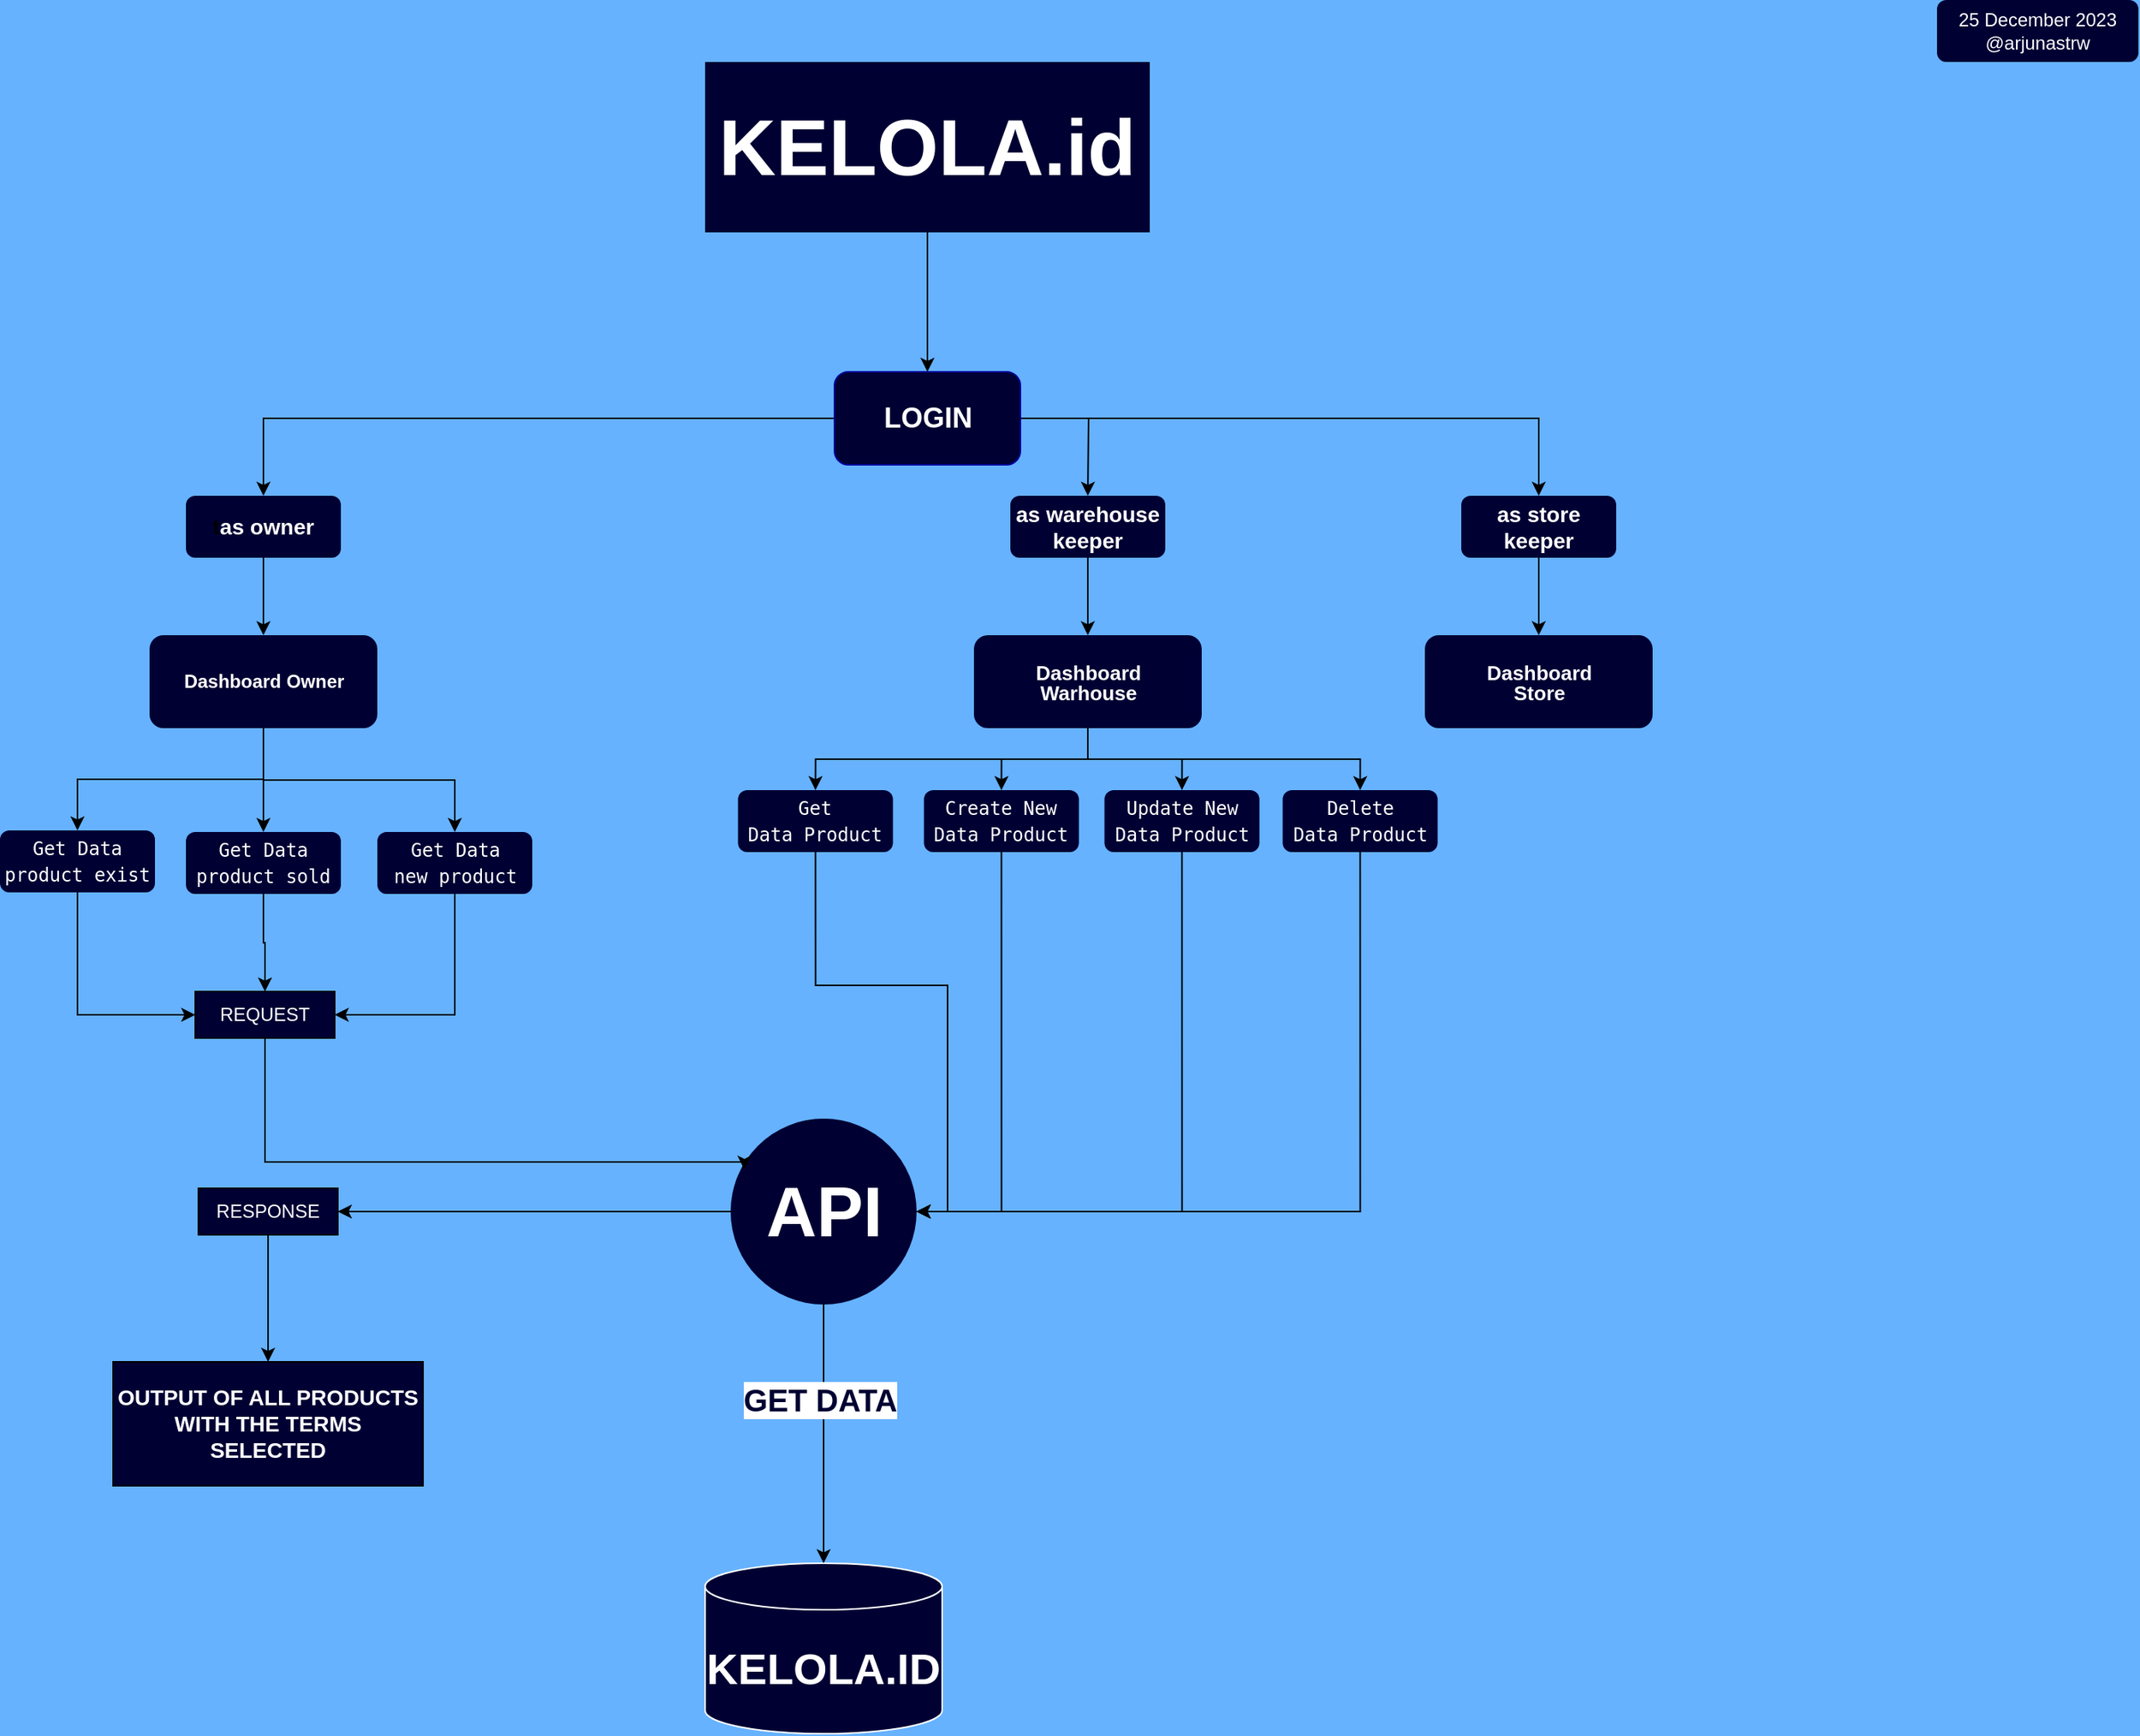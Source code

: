 <mxfile version="22.1.11" type="github">
  <diagram name="Page-1" id="40xObGimD8YpIX6pD9BG">
    <mxGraphModel dx="3176" dy="1512" grid="1" gridSize="10" guides="1" tooltips="1" connect="1" arrows="1" fold="1" page="1" pageScale="1" pageWidth="1500" pageHeight="400" background="#66B2FF" math="0" shadow="0">
      <root>
        <mxCell id="0" />
        <mxCell id="1" parent="0" />
        <mxCell id="kmPnVxHn9LJS97Qf2xmE-2" style="edgeStyle=orthogonalEdgeStyle;rounded=0;orthogonalLoop=1;jettySize=auto;html=1;" edge="1" parent="1" source="kmPnVxHn9LJS97Qf2xmE-1">
          <mxGeometry relative="1" as="geometry">
            <mxPoint x="678.5" y="280" as="targetPoint" />
          </mxGeometry>
        </mxCell>
        <mxCell id="kmPnVxHn9LJS97Qf2xmE-1" value="&lt;h1&gt;&lt;b&gt;&lt;font style=&quot;font-size: 51px;&quot;&gt;KELOLA.id&lt;/font&gt;&lt;/b&gt;&lt;/h1&gt;" style="rounded=0;whiteSpace=wrap;html=1;fillColor=#000033;fontColor=#ffffff;strokeColor=none;" vertex="1" parent="1">
          <mxGeometry x="535" y="80" width="287" height="110" as="geometry" />
        </mxCell>
        <mxCell id="kmPnVxHn9LJS97Qf2xmE-4" style="edgeStyle=orthogonalEdgeStyle;rounded=0;orthogonalLoop=1;jettySize=auto;html=1;" edge="1" parent="1" source="kmPnVxHn9LJS97Qf2xmE-3">
          <mxGeometry relative="1" as="geometry">
            <mxPoint x="782" y="360" as="targetPoint" />
          </mxGeometry>
        </mxCell>
        <mxCell id="kmPnVxHn9LJS97Qf2xmE-5" style="edgeStyle=orthogonalEdgeStyle;rounded=0;orthogonalLoop=1;jettySize=auto;html=1;exitX=0;exitY=0.5;exitDx=0;exitDy=0;entryX=0.5;entryY=0;entryDx=0;entryDy=0;" edge="1" parent="1" source="kmPnVxHn9LJS97Qf2xmE-3" target="kmPnVxHn9LJS97Qf2xmE-13">
          <mxGeometry relative="1" as="geometry">
            <mxPoint x="582" y="360" as="targetPoint" />
          </mxGeometry>
        </mxCell>
        <mxCell id="kmPnVxHn9LJS97Qf2xmE-91" style="edgeStyle=orthogonalEdgeStyle;rounded=0;orthogonalLoop=1;jettySize=auto;html=1;exitX=1;exitY=0.5;exitDx=0;exitDy=0;entryX=0.5;entryY=0;entryDx=0;entryDy=0;" edge="1" parent="1" source="kmPnVxHn9LJS97Qf2xmE-3" target="kmPnVxHn9LJS97Qf2xmE-15">
          <mxGeometry relative="1" as="geometry" />
        </mxCell>
        <mxCell id="kmPnVxHn9LJS97Qf2xmE-3" value="&lt;h2&gt;&lt;font color=&quot;#ffffff&quot;&gt;LOGIN&lt;/font&gt;&lt;/h2&gt;" style="rounded=1;whiteSpace=wrap;html=1;fillColor=#000033;strokeColor=#000099;" vertex="1" parent="1">
          <mxGeometry x="618.5" y="280" width="120" height="60" as="geometry" />
        </mxCell>
        <mxCell id="kmPnVxHn9LJS97Qf2xmE-78" style="edgeStyle=orthogonalEdgeStyle;rounded=0;orthogonalLoop=1;jettySize=auto;html=1;exitX=0.5;exitY=1;exitDx=0;exitDy=0;" edge="1" parent="1" source="kmPnVxHn9LJS97Qf2xmE-13" target="kmPnVxHn9LJS97Qf2xmE-77">
          <mxGeometry relative="1" as="geometry" />
        </mxCell>
        <mxCell id="kmPnVxHn9LJS97Qf2xmE-13" value="&lt;h3&gt;t&lt;font color=&quot;#ffffff&quot;&gt;as owner&lt;/font&gt;&lt;/h3&gt;" style="rounded=1;whiteSpace=wrap;html=1;strokeColor=none;fillColor=#000033;" vertex="1" parent="1">
          <mxGeometry x="200" y="360" width="100" height="40" as="geometry" />
        </mxCell>
        <mxCell id="kmPnVxHn9LJS97Qf2xmE-87" style="edgeStyle=orthogonalEdgeStyle;rounded=0;orthogonalLoop=1;jettySize=auto;html=1;exitX=0.5;exitY=1;exitDx=0;exitDy=0;" edge="1" parent="1" source="kmPnVxHn9LJS97Qf2xmE-14" target="kmPnVxHn9LJS97Qf2xmE-86">
          <mxGeometry relative="1" as="geometry" />
        </mxCell>
        <mxCell id="kmPnVxHn9LJS97Qf2xmE-14" value="&lt;h3&gt;as warehouse&lt;br&gt;keeper&lt;/h3&gt;" style="rounded=1;whiteSpace=wrap;html=1;strokeColor=none;fillColor=#000033;fontColor=#ffffff;" vertex="1" parent="1">
          <mxGeometry x="732" y="360" width="100" height="40" as="geometry" />
        </mxCell>
        <mxCell id="kmPnVxHn9LJS97Qf2xmE-93" style="edgeStyle=orthogonalEdgeStyle;rounded=0;orthogonalLoop=1;jettySize=auto;html=1;exitX=0.5;exitY=1;exitDx=0;exitDy=0;" edge="1" parent="1" source="kmPnVxHn9LJS97Qf2xmE-15" target="kmPnVxHn9LJS97Qf2xmE-88">
          <mxGeometry relative="1" as="geometry" />
        </mxCell>
        <mxCell id="kmPnVxHn9LJS97Qf2xmE-15" value="&lt;h3&gt;as store&lt;br&gt;keeper&lt;/h3&gt;" style="rounded=1;whiteSpace=wrap;html=1;strokeColor=none;fillColor=#000033;fontColor=#ffffff;" vertex="1" parent="1">
          <mxGeometry x="1023" y="360" width="100" height="40" as="geometry" />
        </mxCell>
        <mxCell id="kmPnVxHn9LJS97Qf2xmE-17" value="25 December 2023&lt;br&gt;@arjunastrw" style="rounded=1;whiteSpace=wrap;html=1;strokeColor=none;fillColor=#000033;fontColor=#ffffff;" vertex="1" parent="1">
          <mxGeometry x="1330" y="40" width="130" height="40" as="geometry" />
        </mxCell>
        <mxCell id="kmPnVxHn9LJS97Qf2xmE-100" style="edgeStyle=orthogonalEdgeStyle;rounded=0;orthogonalLoop=1;jettySize=auto;html=1;exitX=0.5;exitY=1;exitDx=0;exitDy=0;entryX=0;entryY=0.5;entryDx=0;entryDy=0;" edge="1" parent="1" source="kmPnVxHn9LJS97Qf2xmE-25" target="kmPnVxHn9LJS97Qf2xmE-55">
          <mxGeometry relative="1" as="geometry" />
        </mxCell>
        <mxCell id="kmPnVxHn9LJS97Qf2xmE-25" value="&lt;pre style=&quot;line-height: 40%;&quot;&gt;&lt;font color=&quot;#ffffff&quot;&gt;Get Data&lt;/font&gt;&lt;/pre&gt;&lt;pre style=&quot;line-height: 40%;&quot;&gt;&lt;font color=&quot;#ffffff&quot;&gt;product exist&lt;/font&gt;&lt;/pre&gt;" style="rounded=1;whiteSpace=wrap;html=1;strokeColor=none;fillColor=#000033;" vertex="1" parent="1">
          <mxGeometry x="80" y="576" width="100" height="40" as="geometry" />
        </mxCell>
        <mxCell id="kmPnVxHn9LJS97Qf2xmE-101" style="edgeStyle=orthogonalEdgeStyle;rounded=0;orthogonalLoop=1;jettySize=auto;html=1;exitX=0.5;exitY=1;exitDx=0;exitDy=0;entryX=0.5;entryY=0;entryDx=0;entryDy=0;" edge="1" parent="1" source="kmPnVxHn9LJS97Qf2xmE-28" target="kmPnVxHn9LJS97Qf2xmE-55">
          <mxGeometry relative="1" as="geometry" />
        </mxCell>
        <mxCell id="kmPnVxHn9LJS97Qf2xmE-28" value="&lt;pre style=&quot;line-height: 40%;&quot;&gt;&lt;font color=&quot;#ffffff&quot;&gt;Get Data&lt;/font&gt;&lt;/pre&gt;&lt;pre style=&quot;line-height: 40%;&quot;&gt;&lt;font color=&quot;#ffffff&quot;&gt;product sold&lt;/font&gt;&lt;/pre&gt;" style="rounded=1;whiteSpace=wrap;html=1;strokeColor=none;fillColor=#000033;" vertex="1" parent="1">
          <mxGeometry x="200" y="577" width="100" height="40" as="geometry" />
        </mxCell>
        <mxCell id="kmPnVxHn9LJS97Qf2xmE-99" style="edgeStyle=orthogonalEdgeStyle;rounded=0;orthogonalLoop=1;jettySize=auto;html=1;exitX=0.5;exitY=1;exitDx=0;exitDy=0;entryX=1;entryY=0.5;entryDx=0;entryDy=0;" edge="1" parent="1" source="kmPnVxHn9LJS97Qf2xmE-32" target="kmPnVxHn9LJS97Qf2xmE-55">
          <mxGeometry relative="1" as="geometry" />
        </mxCell>
        <mxCell id="kmPnVxHn9LJS97Qf2xmE-32" value="&lt;pre style=&quot;line-height: 40%;&quot;&gt;&lt;font color=&quot;#ffffff&quot;&gt;Get Data&lt;/font&gt;&lt;/pre&gt;&lt;pre style=&quot;line-height: 40%;&quot;&gt;&lt;font color=&quot;#ffffff&quot;&gt;new product&lt;/font&gt;&lt;br&gt;&lt;/pre&gt;" style="rounded=1;whiteSpace=wrap;html=1;strokeColor=none;fillColor=#000033;" vertex="1" parent="1">
          <mxGeometry x="323.5" y="577" width="100" height="40" as="geometry" />
        </mxCell>
        <mxCell id="kmPnVxHn9LJS97Qf2xmE-105" style="edgeStyle=orthogonalEdgeStyle;rounded=0;orthogonalLoop=1;jettySize=auto;html=1;exitX=0;exitY=0.5;exitDx=0;exitDy=0;entryX=1;entryY=0.5;entryDx=0;entryDy=0;" edge="1" parent="1" source="kmPnVxHn9LJS97Qf2xmE-35" target="kmPnVxHn9LJS97Qf2xmE-71">
          <mxGeometry relative="1" as="geometry">
            <mxPoint x="323.0" y="822.615" as="targetPoint" />
          </mxGeometry>
        </mxCell>
        <mxCell id="kmPnVxHn9LJS97Qf2xmE-35" value="&lt;h1&gt;&lt;font style=&quot;font-size: 45px;&quot; color=&quot;#ffffff&quot;&gt;API&lt;/font&gt;&lt;/h1&gt;" style="ellipse;whiteSpace=wrap;html=1;aspect=fixed;strokeColor=none;fillColor=#000033;" vertex="1" parent="1">
          <mxGeometry x="551.5" y="762" width="120" height="120" as="geometry" />
        </mxCell>
        <mxCell id="kmPnVxHn9LJS97Qf2xmE-55" value="&lt;font color=&quot;#ffffff&quot;&gt;REQUEST&lt;/font&gt;" style="whiteSpace=wrap;html=1;fillColor=#000033;" vertex="1" parent="1">
          <mxGeometry x="206" y="680" width="90" height="30" as="geometry" />
        </mxCell>
        <mxCell id="kmPnVxHn9LJS97Qf2xmE-106" style="edgeStyle=orthogonalEdgeStyle;rounded=0;orthogonalLoop=1;jettySize=auto;html=1;exitX=0.5;exitY=1;exitDx=0;exitDy=0;entryX=0.5;entryY=0;entryDx=0;entryDy=0;" edge="1" parent="1" source="kmPnVxHn9LJS97Qf2xmE-71" target="kmPnVxHn9LJS97Qf2xmE-73">
          <mxGeometry relative="1" as="geometry" />
        </mxCell>
        <mxCell id="kmPnVxHn9LJS97Qf2xmE-71" value="&lt;font color=&quot;#ffffff&quot;&gt;RESPONSE&lt;/font&gt;" style="whiteSpace=wrap;html=1;fillColor=#000033;" vertex="1" parent="1">
          <mxGeometry x="208" y="807" width="90" height="30" as="geometry" />
        </mxCell>
        <mxCell id="kmPnVxHn9LJS97Qf2xmE-73" value="&lt;font color=&quot;#ffffff&quot;&gt;&lt;h3&gt;OUTPUT OF ALL PRODUCTS&lt;br&gt;WITH THE TERMS SELECTED&lt;/h3&gt;&lt;/font&gt;" style="whiteSpace=wrap;html=1;fillColor=#000033;" vertex="1" parent="1">
          <mxGeometry x="153" y="919" width="200" height="80" as="geometry" />
        </mxCell>
        <mxCell id="kmPnVxHn9LJS97Qf2xmE-79" style="edgeStyle=orthogonalEdgeStyle;rounded=0;orthogonalLoop=1;jettySize=auto;html=1;exitX=0.5;exitY=1;exitDx=0;exitDy=0;entryX=0.5;entryY=0;entryDx=0;entryDy=0;" edge="1" parent="1" source="kmPnVxHn9LJS97Qf2xmE-77" target="kmPnVxHn9LJS97Qf2xmE-25">
          <mxGeometry relative="1" as="geometry" />
        </mxCell>
        <mxCell id="kmPnVxHn9LJS97Qf2xmE-80" style="edgeStyle=orthogonalEdgeStyle;rounded=0;orthogonalLoop=1;jettySize=auto;html=1;exitX=0.5;exitY=1;exitDx=0;exitDy=0;" edge="1" parent="1" source="kmPnVxHn9LJS97Qf2xmE-77" target="kmPnVxHn9LJS97Qf2xmE-28">
          <mxGeometry relative="1" as="geometry" />
        </mxCell>
        <mxCell id="kmPnVxHn9LJS97Qf2xmE-97" style="edgeStyle=orthogonalEdgeStyle;rounded=0;orthogonalLoop=1;jettySize=auto;html=1;exitX=0.5;exitY=1;exitDx=0;exitDy=0;entryX=0.5;entryY=0;entryDx=0;entryDy=0;" edge="1" parent="1" source="kmPnVxHn9LJS97Qf2xmE-77" target="kmPnVxHn9LJS97Qf2xmE-32">
          <mxGeometry relative="1" as="geometry" />
        </mxCell>
        <mxCell id="kmPnVxHn9LJS97Qf2xmE-77" value="&lt;h4&gt;&lt;font color=&quot;#ffffff&quot;&gt;Dashboard Owner&lt;/font&gt;&lt;/h4&gt;" style="rounded=1;whiteSpace=wrap;html=1;fillColor=#000033;strokeColor=none;" vertex="1" parent="1">
          <mxGeometry x="176.5" y="450" width="147" height="60" as="geometry" />
        </mxCell>
        <mxCell id="kmPnVxHn9LJS97Qf2xmE-83" value="&lt;h1&gt;&lt;font style=&quot;font-size: 28px;&quot; color=&quot;#ffffff&quot;&gt;KELOLA.ID&lt;/font&gt;&lt;/h1&gt;" style="shape=cylinder3;whiteSpace=wrap;html=1;boundedLbl=1;backgroundOutline=1;size=15;fillStyle=auto;fillColor=#000033;strokeColor=#FFFFFF;" vertex="1" parent="1">
          <mxGeometry x="535" y="1049" width="153" height="110" as="geometry" />
        </mxCell>
        <mxCell id="kmPnVxHn9LJS97Qf2xmE-84" style="edgeStyle=orthogonalEdgeStyle;rounded=0;orthogonalLoop=1;jettySize=auto;html=1;exitX=0.5;exitY=1;exitDx=0;exitDy=0;entryX=0.5;entryY=0;entryDx=0;entryDy=0;entryPerimeter=0;" edge="1" parent="1" source="kmPnVxHn9LJS97Qf2xmE-35" target="kmPnVxHn9LJS97Qf2xmE-83">
          <mxGeometry relative="1" as="geometry" />
        </mxCell>
        <mxCell id="kmPnVxHn9LJS97Qf2xmE-85" value="&lt;font color=&quot;#000033&quot; style=&quot;font-size: 20px;&quot;&gt;&lt;b&gt;GET DATA&lt;/b&gt;&lt;/font&gt;" style="edgeLabel;html=1;align=center;verticalAlign=middle;resizable=0;points=[];" vertex="1" connectable="0" parent="kmPnVxHn9LJS97Qf2xmE-84">
          <mxGeometry x="-0.259" y="-3" relative="1" as="geometry">
            <mxPoint y="-1" as="offset" />
          </mxGeometry>
        </mxCell>
        <mxCell id="kmPnVxHn9LJS97Qf2xmE-110" style="edgeStyle=orthogonalEdgeStyle;rounded=0;orthogonalLoop=1;jettySize=auto;html=1;exitX=0.5;exitY=1;exitDx=0;exitDy=0;entryX=0.5;entryY=0;entryDx=0;entryDy=0;" edge="1" parent="1" source="kmPnVxHn9LJS97Qf2xmE-86" target="kmPnVxHn9LJS97Qf2xmE-107">
          <mxGeometry relative="1" as="geometry" />
        </mxCell>
        <mxCell id="kmPnVxHn9LJS97Qf2xmE-111" style="edgeStyle=orthogonalEdgeStyle;rounded=0;orthogonalLoop=1;jettySize=auto;html=1;exitX=0.5;exitY=1;exitDx=0;exitDy=0;entryX=0.5;entryY=0;entryDx=0;entryDy=0;" edge="1" parent="1" source="kmPnVxHn9LJS97Qf2xmE-86" target="kmPnVxHn9LJS97Qf2xmE-96">
          <mxGeometry relative="1" as="geometry" />
        </mxCell>
        <mxCell id="kmPnVxHn9LJS97Qf2xmE-112" style="edgeStyle=orthogonalEdgeStyle;rounded=0;orthogonalLoop=1;jettySize=auto;html=1;exitX=0.5;exitY=1;exitDx=0;exitDy=0;entryX=0.5;entryY=0;entryDx=0;entryDy=0;" edge="1" parent="1" source="kmPnVxHn9LJS97Qf2xmE-86" target="kmPnVxHn9LJS97Qf2xmE-108">
          <mxGeometry relative="1" as="geometry" />
        </mxCell>
        <mxCell id="kmPnVxHn9LJS97Qf2xmE-113" style="edgeStyle=orthogonalEdgeStyle;rounded=0;orthogonalLoop=1;jettySize=auto;html=1;exitX=0.5;exitY=1;exitDx=0;exitDy=0;entryX=0.5;entryY=0;entryDx=0;entryDy=0;" edge="1" parent="1" source="kmPnVxHn9LJS97Qf2xmE-86" target="kmPnVxHn9LJS97Qf2xmE-109">
          <mxGeometry relative="1" as="geometry" />
        </mxCell>
        <mxCell id="kmPnVxHn9LJS97Qf2xmE-86" value="&lt;h3 style=&quot;line-height: 100%; font-size: 13px;&quot;&gt;&lt;font style=&quot;font-size: 13px;&quot; color=&quot;#ffffff&quot;&gt;Dashboard&lt;br&gt;&lt;/font&gt;&lt;font style=&quot;font-size: 13px;&quot; color=&quot;#ffffff&quot;&gt;&lt;b style=&quot;&quot;&gt;Warhouse&lt;/b&gt;&lt;/font&gt;&lt;/h3&gt;" style="rounded=1;whiteSpace=wrap;html=1;fillColor=#000033;strokeColor=none;" vertex="1" parent="1">
          <mxGeometry x="708.5" y="450" width="147" height="60" as="geometry" />
        </mxCell>
        <mxCell id="kmPnVxHn9LJS97Qf2xmE-88" value="&lt;h3 style=&quot;line-height: 100%; font-size: 13px;&quot;&gt;&lt;font style=&quot;font-size: 13px;&quot; color=&quot;#ffffff&quot;&gt;Dashboard&lt;br&gt;&lt;/font&gt;&lt;font style=&quot;font-size: 13px;&quot; color=&quot;#ffffff&quot;&gt;&lt;b style=&quot;&quot;&gt;Store&lt;/b&gt;&lt;/font&gt;&lt;/h3&gt;" style="rounded=1;whiteSpace=wrap;html=1;fillColor=#000033;strokeColor=none;" vertex="1" parent="1">
          <mxGeometry x="999.5" y="450" width="147" height="60" as="geometry" />
        </mxCell>
        <mxCell id="kmPnVxHn9LJS97Qf2xmE-133" style="edgeStyle=orthogonalEdgeStyle;rounded=0;orthogonalLoop=1;jettySize=auto;html=1;exitX=0.5;exitY=1;exitDx=0;exitDy=0;entryX=1;entryY=0.5;entryDx=0;entryDy=0;" edge="1" parent="1" source="kmPnVxHn9LJS97Qf2xmE-96" target="kmPnVxHn9LJS97Qf2xmE-35">
          <mxGeometry relative="1" as="geometry" />
        </mxCell>
        <mxCell id="kmPnVxHn9LJS97Qf2xmE-96" value="&lt;pre style=&quot;line-height: 40%;&quot;&gt;&lt;font color=&quot;#ffffff&quot;&gt;Create New&lt;/font&gt;&lt;/pre&gt;&lt;pre style=&quot;line-height: 40%;&quot;&gt;&lt;font color=&quot;#ffffff&quot;&gt;Data Product&lt;/font&gt;&lt;/pre&gt;" style="rounded=1;whiteSpace=wrap;html=1;strokeColor=none;fillColor=#000033;" vertex="1" parent="1">
          <mxGeometry x="676.25" y="550" width="100" height="40" as="geometry" />
        </mxCell>
        <mxCell id="kmPnVxHn9LJS97Qf2xmE-134" style="edgeStyle=orthogonalEdgeStyle;rounded=0;orthogonalLoop=1;jettySize=auto;html=1;exitX=0.5;exitY=1;exitDx=0;exitDy=0;entryX=1;entryY=0.5;entryDx=0;entryDy=0;" edge="1" parent="1" source="kmPnVxHn9LJS97Qf2xmE-107" target="kmPnVxHn9LJS97Qf2xmE-35">
          <mxGeometry relative="1" as="geometry" />
        </mxCell>
        <mxCell id="kmPnVxHn9LJS97Qf2xmE-107" value="&lt;pre style=&quot;line-height: 40%;&quot;&gt;&lt;font color=&quot;#ffffff&quot;&gt;Update New&lt;/font&gt;&lt;/pre&gt;&lt;pre style=&quot;line-height: 40%;&quot;&gt;&lt;font color=&quot;#ffffff&quot;&gt;Data Product&lt;/font&gt;&lt;/pre&gt;" style="rounded=1;whiteSpace=wrap;html=1;strokeColor=none;fillColor=#000033;" vertex="1" parent="1">
          <mxGeometry x="792.75" y="550" width="100" height="40" as="geometry" />
        </mxCell>
        <mxCell id="kmPnVxHn9LJS97Qf2xmE-135" style="edgeStyle=orthogonalEdgeStyle;rounded=0;orthogonalLoop=1;jettySize=auto;html=1;exitX=0.5;exitY=1;exitDx=0;exitDy=0;entryX=1;entryY=0.5;entryDx=0;entryDy=0;" edge="1" parent="1" source="kmPnVxHn9LJS97Qf2xmE-108" target="kmPnVxHn9LJS97Qf2xmE-35">
          <mxGeometry relative="1" as="geometry" />
        </mxCell>
        <mxCell id="kmPnVxHn9LJS97Qf2xmE-108" value="&lt;pre style=&quot;line-height: 40%;&quot;&gt;&lt;font color=&quot;#ffffff&quot;&gt;Delete&lt;/font&gt;&lt;/pre&gt;&lt;pre style=&quot;line-height: 40%;&quot;&gt;&lt;font color=&quot;#ffffff&quot;&gt;Data Product&lt;/font&gt;&lt;/pre&gt;" style="rounded=1;whiteSpace=wrap;html=1;strokeColor=none;fillColor=#000033;" vertex="1" parent="1">
          <mxGeometry x="907.75" y="550" width="100" height="40" as="geometry" />
        </mxCell>
        <mxCell id="kmPnVxHn9LJS97Qf2xmE-132" style="edgeStyle=orthogonalEdgeStyle;rounded=0;orthogonalLoop=1;jettySize=auto;html=1;exitX=0.5;exitY=1;exitDx=0;exitDy=0;entryX=1;entryY=0.5;entryDx=0;entryDy=0;" edge="1" parent="1" source="kmPnVxHn9LJS97Qf2xmE-109" target="kmPnVxHn9LJS97Qf2xmE-35">
          <mxGeometry relative="1" as="geometry" />
        </mxCell>
        <mxCell id="kmPnVxHn9LJS97Qf2xmE-109" value="&lt;pre style=&quot;line-height: 40%;&quot;&gt;&lt;font color=&quot;#ffffff&quot;&gt;Get&lt;/font&gt;&lt;/pre&gt;&lt;pre style=&quot;line-height: 40%;&quot;&gt;&lt;font color=&quot;#ffffff&quot;&gt;Data Product&lt;/font&gt;&lt;/pre&gt;" style="rounded=1;whiteSpace=wrap;html=1;strokeColor=none;fillColor=#000033;" vertex="1" parent="1">
          <mxGeometry x="556.25" y="550" width="100" height="40" as="geometry" />
        </mxCell>
        <mxCell id="kmPnVxHn9LJS97Qf2xmE-119" style="edgeStyle=orthogonalEdgeStyle;rounded=0;orthogonalLoop=1;jettySize=auto;html=1;exitX=0.5;exitY=1;exitDx=0;exitDy=0;entryX=0.074;entryY=0.275;entryDx=0;entryDy=0;entryPerimeter=0;" edge="1" parent="1" source="kmPnVxHn9LJS97Qf2xmE-55" target="kmPnVxHn9LJS97Qf2xmE-35">
          <mxGeometry relative="1" as="geometry">
            <Array as="points">
              <mxPoint x="251" y="790" />
              <mxPoint x="560" y="790" />
            </Array>
          </mxGeometry>
        </mxCell>
      </root>
    </mxGraphModel>
  </diagram>
</mxfile>
